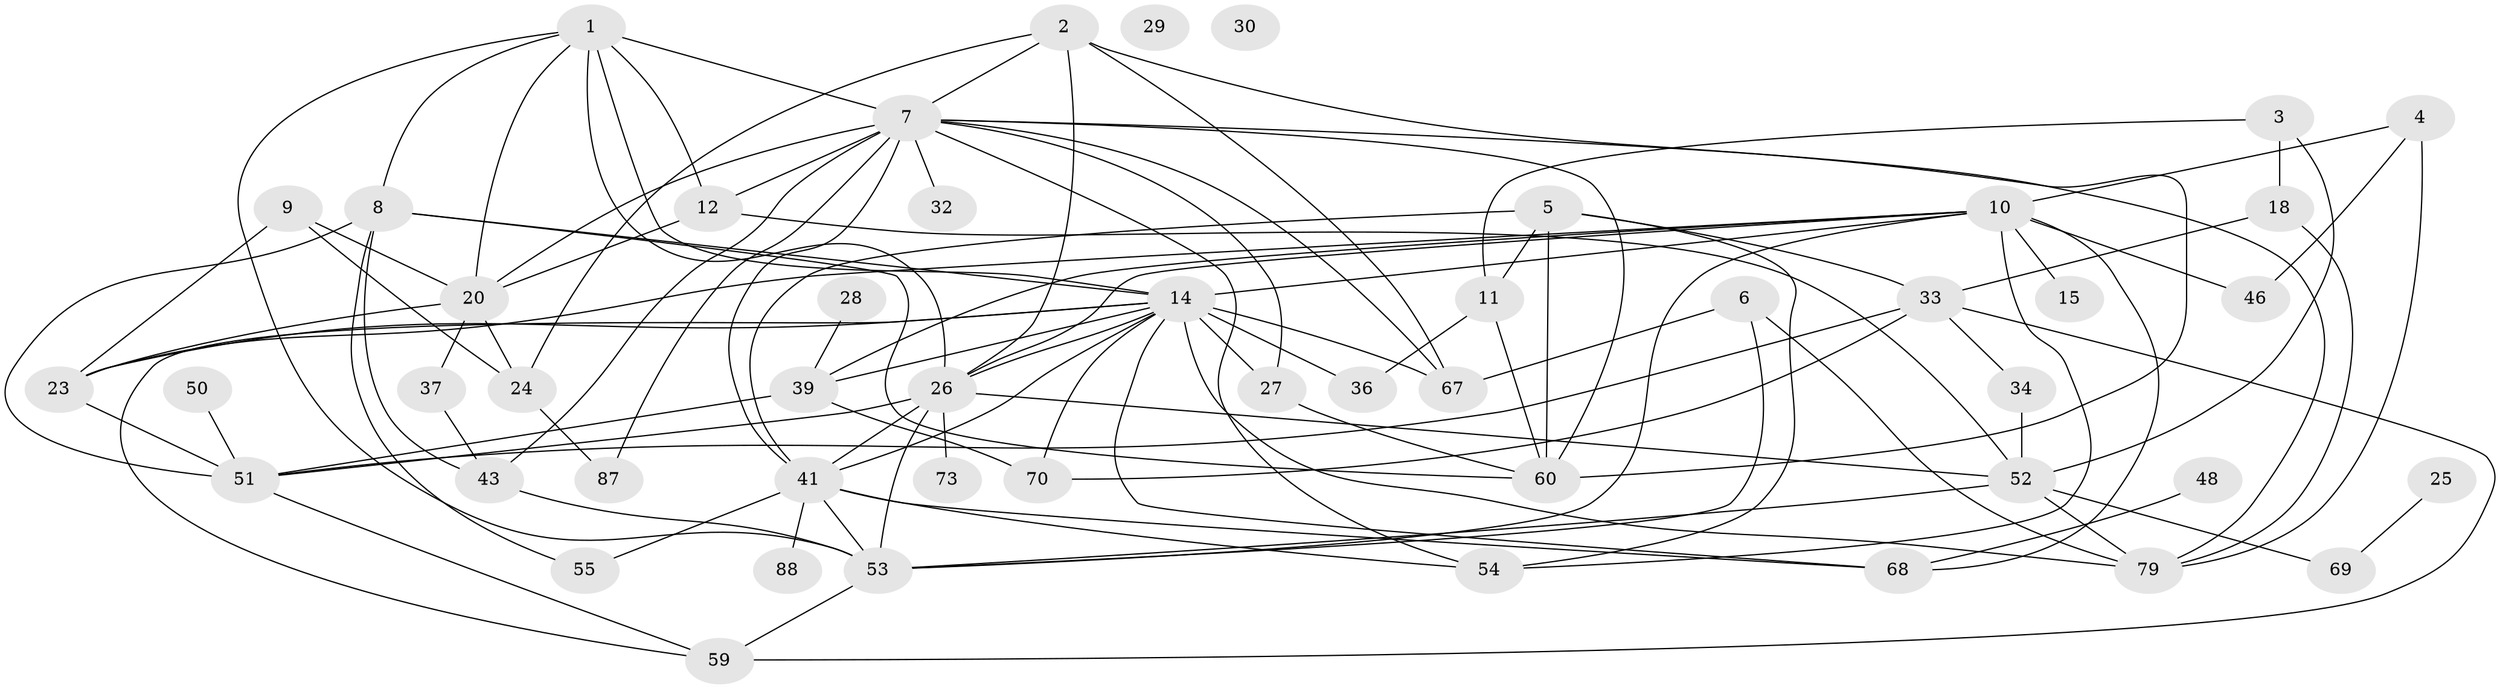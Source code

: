 // original degree distribution, {6: 0.08, 5: 0.16, 3: 0.25, 1: 0.1, 4: 0.07, 8: 0.01, 2: 0.28, 0: 0.02, 9: 0.01, 7: 0.02}
// Generated by graph-tools (version 1.1) at 2025/12/03/09/25 04:12:53]
// undirected, 50 vertices, 105 edges
graph export_dot {
graph [start="1"]
  node [color=gray90,style=filled];
  1 [super="+92"];
  2 [super="+63"];
  3;
  4;
  5;
  6;
  7 [super="+89+17"];
  8 [super="+19"];
  9;
  10 [super="+31+13"];
  11 [super="+64"];
  12 [super="+21"];
  14 [super="+16+45"];
  15 [super="+22"];
  18 [super="+40"];
  20 [super="+35"];
  23 [super="+38"];
  24 [super="+57+77"];
  25;
  26 [super="+44+47"];
  27;
  28;
  29;
  30;
  32;
  33 [super="+75"];
  34;
  36 [super="+93"];
  37;
  39 [super="+84+65"];
  41 [super="+42"];
  43 [super="+86"];
  46 [super="+61"];
  48;
  50;
  51 [super="+76+71"];
  52 [super="+56"];
  53 [super="+74+78"];
  54;
  55;
  59;
  60 [super="+80"];
  67 [super="+91"];
  68;
  69;
  70 [super="+82"];
  73 [super="+98"];
  79 [super="+94+85"];
  87;
  88;
  1 -- 8;
  1 -- 12;
  1 -- 53;
  1 -- 20;
  1 -- 7;
  1 -- 26;
  1 -- 14;
  2 -- 24;
  2 -- 67;
  2 -- 60;
  2 -- 26;
  2 -- 7;
  3 -- 18;
  3 -- 11;
  3 -- 52;
  4 -- 46;
  4 -- 79;
  4 -- 10;
  5 -- 41;
  5 -- 54;
  5 -- 11;
  5 -- 33;
  5 -- 60;
  6 -- 67;
  6 -- 53;
  6 -- 79;
  7 -- 27;
  7 -- 43;
  7 -- 54;
  7 -- 41;
  7 -- 32;
  7 -- 67;
  7 -- 87;
  7 -- 79;
  7 -- 60;
  7 -- 12;
  7 -- 20 [weight=2];
  8 -- 43;
  8 -- 55;
  8 -- 51;
  8 -- 60;
  8 -- 14;
  9 -- 20;
  9 -- 24;
  9 -- 23;
  10 -- 68;
  10 -- 14 [weight=3];
  10 -- 39;
  10 -- 23;
  10 -- 15 [weight=4];
  10 -- 53;
  10 -- 54;
  10 -- 46;
  10 -- 26;
  11 -- 36;
  11 -- 60;
  12 -- 20;
  12 -- 52;
  14 -- 79;
  14 -- 67 [weight=2];
  14 -- 68;
  14 -- 23 [weight=2];
  14 -- 36;
  14 -- 70;
  14 -- 39;
  14 -- 41;
  14 -- 59;
  14 -- 27;
  14 -- 26;
  18 -- 33;
  18 -- 79;
  20 -- 37;
  20 -- 23;
  20 -- 24;
  23 -- 51;
  24 -- 87;
  25 -- 69;
  26 -- 51;
  26 -- 41;
  26 -- 73;
  26 -- 52;
  26 -- 53;
  27 -- 60;
  28 -- 39;
  33 -- 34;
  33 -- 51;
  33 -- 70;
  33 -- 59;
  34 -- 52;
  37 -- 43;
  39 -- 70;
  39 -- 51;
  41 -- 68;
  41 -- 53;
  41 -- 54;
  41 -- 55;
  41 -- 88;
  43 -- 53;
  48 -- 68;
  50 -- 51;
  51 -- 59;
  52 -- 69;
  52 -- 79;
  52 -- 53;
  53 -- 59;
}
